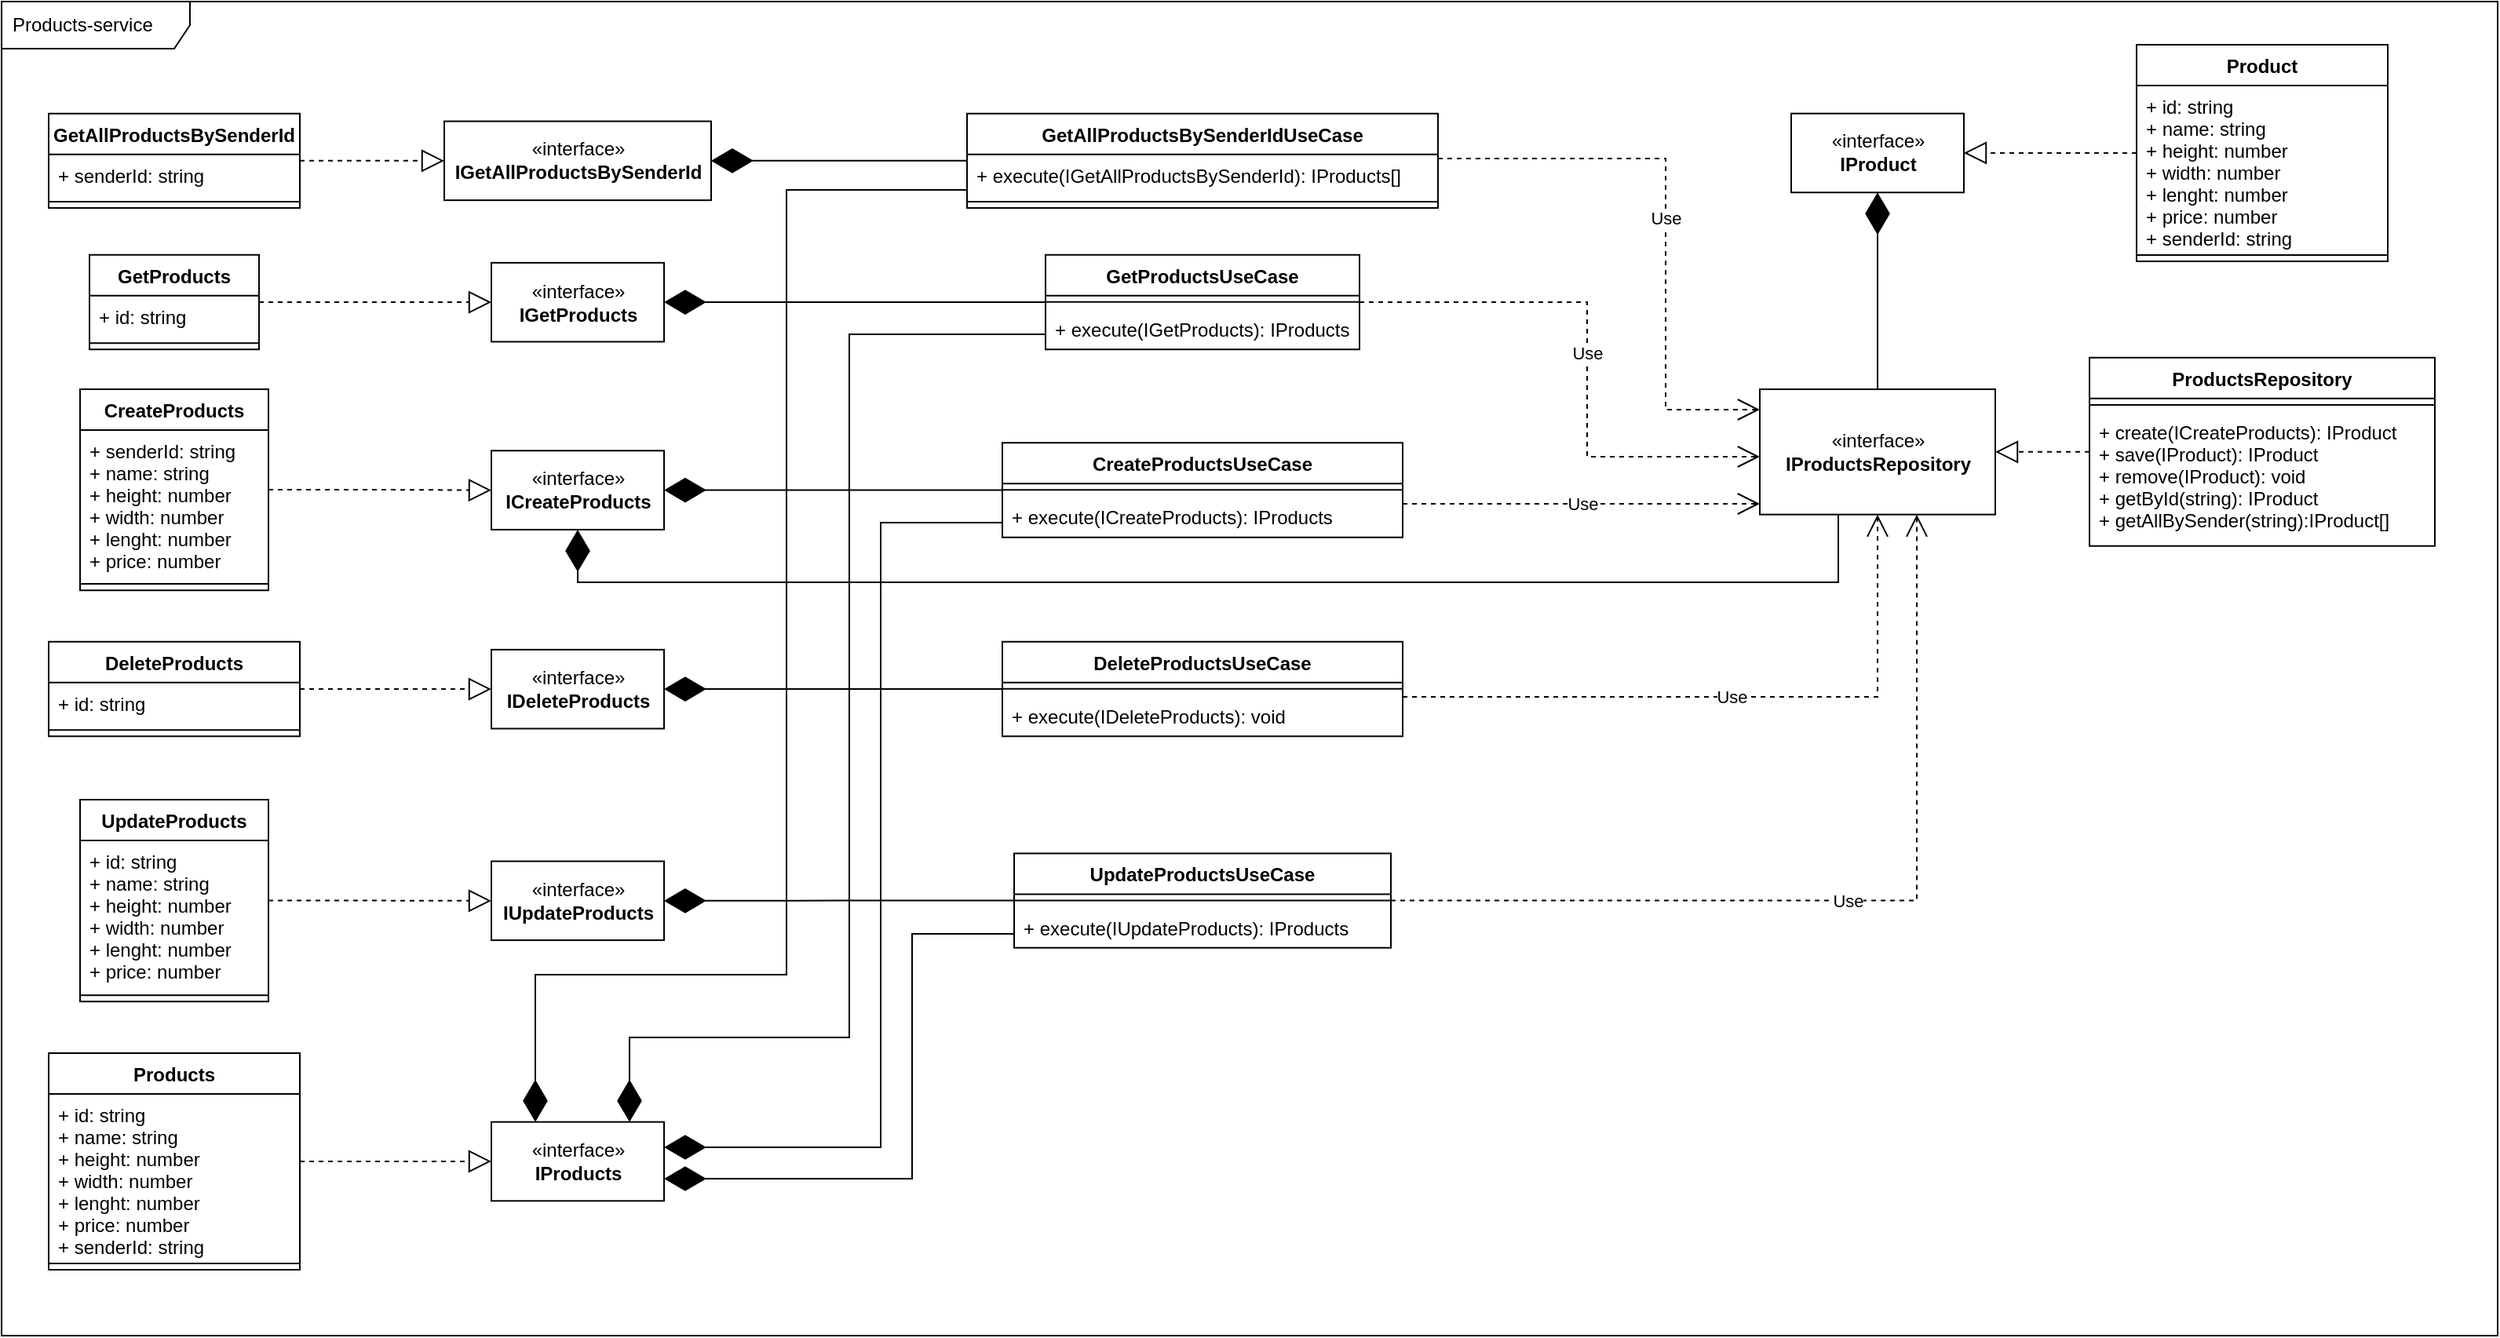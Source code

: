 <mxfile version="20.2.8" type="device"><diagram id="OosfGZgbaKI0ERzYSyZk" name="Página-1"><mxGraphModel dx="9858" dy="5706" grid="1" gridSize="10" guides="1" tooltips="1" connect="1" arrows="1" fold="1" page="1" pageScale="1" pageWidth="827" pageHeight="1169" math="0" shadow="0"><root><mxCell id="0"/><mxCell id="1" parent="0"/><mxCell id="jjWafnJXHhAvsStsx8nY-3" value="Products-service" style="shape=umlFrame;whiteSpace=wrap;html=1;width=120;height=30;boundedLbl=1;verticalAlign=middle;align=left;spacingLeft=5;" parent="1" vertex="1"><mxGeometry x="-7420" y="-4580" width="1590" height="850" as="geometry"/></mxCell><mxCell id="jjWafnJXHhAvsStsx8nY-5" value="«interface»&lt;br&gt;&lt;b&gt;IGetProducts&lt;br&gt;&lt;/b&gt;" style="html=1;" parent="1" vertex="1"><mxGeometry x="-7108" y="-4413.575" width="110" height="50.307" as="geometry"/></mxCell><mxCell id="jjWafnJXHhAvsStsx8nY-6" value="«interface»&lt;br&gt;&lt;b&gt;ICreateProducts&lt;br&gt;&lt;/b&gt;" style="html=1;" parent="1" vertex="1"><mxGeometry x="-7108" y="-4293.845" width="110" height="50.307" as="geometry"/></mxCell><mxCell id="jjWafnJXHhAvsStsx8nY-7" value="«interface»&lt;br&gt;&lt;b&gt;IDeleteProducts&lt;br&gt;&lt;/b&gt;" style="html=1;" parent="1" vertex="1"><mxGeometry x="-7108" y="-4167.071" width="110" height="50.307" as="geometry"/></mxCell><mxCell id="jjWafnJXHhAvsStsx8nY-8" value="«interface»&lt;br&gt;&lt;b&gt;IUpdateProducts&lt;/b&gt;" style="html=1;" parent="1" vertex="1"><mxGeometry x="-7108" y="-4032.248" width="110" height="50.307" as="geometry"/></mxCell><mxCell id="jjWafnJXHhAvsStsx8nY-9" value="«interface»&lt;br&gt;&lt;span style=&quot;text-align: left;&quot;&gt;&lt;b&gt;IGetAllProductsBySenderId&lt;/b&gt;&lt;/span&gt;" style="html=1;" parent="1" vertex="1"><mxGeometry x="-7138" y="-4503.721" width="170" height="50.307" as="geometry"/></mxCell><mxCell id="jjWafnJXHhAvsStsx8nY-13" value="GetAllProductsBySenderIdUseCase" style="swimlane;fontStyle=1;align=center;verticalAlign=top;childLayout=stackLayout;horizontal=1;startSize=26;horizontalStack=0;resizeParent=1;resizeParentMax=0;resizeLast=0;collapsible=1;marginBottom=0;" parent="1" vertex="1"><mxGeometry x="-6805" y="-4508.671" width="300" height="60.209" as="geometry"/></mxCell><mxCell id="jjWafnJXHhAvsStsx8nY-14" value="+ execute(IGetAllProductsBySenderId): IProducts[]" style="text;strokeColor=none;fillColor=none;align=left;verticalAlign=top;spacingLeft=4;spacingRight=4;overflow=hidden;rotatable=0;points=[[0,0.5],[1,0.5]];portConstraint=eastwest;" parent="jjWafnJXHhAvsStsx8nY-13" vertex="1"><mxGeometry y="26" width="300" height="26.16" as="geometry"/></mxCell><mxCell id="jjWafnJXHhAvsStsx8nY-15" value="" style="line;strokeWidth=1;fillColor=none;align=left;verticalAlign=middle;spacingTop=-1;spacingLeft=3;spacingRight=3;rotatable=0;labelPosition=right;points=[];portConstraint=eastwest;" parent="jjWafnJXHhAvsStsx8nY-13" vertex="1"><mxGeometry y="52.16" width="300" height="8.049" as="geometry"/></mxCell><mxCell id="jjWafnJXHhAvsStsx8nY-17" value="" style="endArrow=diamondThin;endFill=1;endSize=24;html=1;rounded=0;edgeStyle=orthogonalEdgeStyle;" parent="1" source="jjWafnJXHhAvsStsx8nY-13" target="jjWafnJXHhAvsStsx8nY-9" edge="1"><mxGeometry width="160" relative="1" as="geometry"><mxPoint x="-6944" y="-4393.453" as="sourcePoint"/><mxPoint x="-6784" y="-4393.453" as="targetPoint"/></mxGeometry></mxCell><mxCell id="jjWafnJXHhAvsStsx8nY-18" value="GetAllProductsBySenderId" style="swimlane;fontStyle=1;align=center;verticalAlign=top;childLayout=stackLayout;horizontal=1;startSize=26;horizontalStack=0;resizeParent=1;resizeParentMax=0;resizeLast=0;collapsible=1;marginBottom=0;" parent="1" vertex="1"><mxGeometry x="-7390" y="-4508.671" width="160" height="60.209" as="geometry"/></mxCell><mxCell id="jjWafnJXHhAvsStsx8nY-19" value="+ senderId: string" style="text;strokeColor=none;fillColor=none;align=left;verticalAlign=top;spacingLeft=4;spacingRight=4;overflow=hidden;rotatable=0;points=[[0,0.5],[1,0.5]];portConstraint=eastwest;" parent="jjWafnJXHhAvsStsx8nY-18" vertex="1"><mxGeometry y="26" width="160" height="26.16" as="geometry"/></mxCell><mxCell id="jjWafnJXHhAvsStsx8nY-20" value="" style="line;strokeWidth=1;fillColor=none;align=left;verticalAlign=middle;spacingTop=-1;spacingLeft=3;spacingRight=3;rotatable=0;labelPosition=right;points=[];portConstraint=eastwest;strokeColor=inherit;" parent="jjWafnJXHhAvsStsx8nY-18" vertex="1"><mxGeometry y="52.16" width="160" height="8.049" as="geometry"/></mxCell><mxCell id="jjWafnJXHhAvsStsx8nY-21" value="" style="endArrow=block;dashed=1;endFill=0;endSize=12;html=1;rounded=0;edgeStyle=orthogonalEdgeStyle;" parent="1" source="jjWafnJXHhAvsStsx8nY-18" target="jjWafnJXHhAvsStsx8nY-9" edge="1"><mxGeometry width="160" relative="1" as="geometry"><mxPoint x="-7354" y="-4453.821" as="sourcePoint"/><mxPoint x="-7194" y="-4453.821" as="targetPoint"/></mxGeometry></mxCell><mxCell id="jjWafnJXHhAvsStsx8nY-27" value="GetProductsUseCase" style="swimlane;fontStyle=1;align=center;verticalAlign=top;childLayout=stackLayout;horizontal=1;startSize=26;horizontalStack=0;resizeParent=1;resizeParentMax=0;resizeLast=0;collapsible=1;marginBottom=0;" parent="1" vertex="1"><mxGeometry x="-6755" y="-4418.606" width="200" height="60.209" as="geometry"/></mxCell><mxCell id="jjWafnJXHhAvsStsx8nY-28" value="" style="line;strokeWidth=1;fillColor=none;align=left;verticalAlign=middle;spacingTop=-1;spacingLeft=3;spacingRight=3;rotatable=0;labelPosition=right;points=[];portConstraint=eastwest;" parent="jjWafnJXHhAvsStsx8nY-27" vertex="1"><mxGeometry y="26" width="200" height="8.049" as="geometry"/></mxCell><mxCell id="jjWafnJXHhAvsStsx8nY-29" value="+ execute(IGetProducts): IProducts" style="text;strokeColor=none;fillColor=none;align=left;verticalAlign=top;spacingLeft=4;spacingRight=4;overflow=hidden;rotatable=0;points=[[0,0.5],[1,0.5]];portConstraint=eastwest;" parent="jjWafnJXHhAvsStsx8nY-27" vertex="1"><mxGeometry y="34.049" width="200" height="26.16" as="geometry"/></mxCell><mxCell id="jjWafnJXHhAvsStsx8nY-30" value="" style="endArrow=diamondThin;endFill=1;endSize=24;html=1;rounded=0;edgeStyle=orthogonalEdgeStyle;" parent="1" source="jjWafnJXHhAvsStsx8nY-27" target="jjWafnJXHhAvsStsx8nY-5" edge="1"><mxGeometry width="160" relative="1" as="geometry"><mxPoint x="-6964" y="-4343.146" as="sourcePoint"/><mxPoint x="-6804" y="-4343.146" as="targetPoint"/></mxGeometry></mxCell><mxCell id="jjWafnJXHhAvsStsx8nY-31" value="GetProducts" style="swimlane;fontStyle=1;align=center;verticalAlign=top;childLayout=stackLayout;horizontal=1;startSize=26;horizontalStack=0;resizeParent=1;resizeParentMax=0;resizeLast=0;collapsible=1;marginBottom=0;" parent="1" vertex="1"><mxGeometry x="-7364" y="-4418.606" width="108" height="60.209" as="geometry"/></mxCell><mxCell id="jjWafnJXHhAvsStsx8nY-32" value="+ id: string" style="text;strokeColor=none;fillColor=none;align=left;verticalAlign=top;spacingLeft=4;spacingRight=4;overflow=hidden;rotatable=0;points=[[0,0.5],[1,0.5]];portConstraint=eastwest;" parent="jjWafnJXHhAvsStsx8nY-31" vertex="1"><mxGeometry y="26" width="108" height="26.16" as="geometry"/></mxCell><mxCell id="jjWafnJXHhAvsStsx8nY-33" value="" style="line;strokeWidth=1;fillColor=none;align=left;verticalAlign=middle;spacingTop=-1;spacingLeft=3;spacingRight=3;rotatable=0;labelPosition=right;points=[];portConstraint=eastwest;" parent="jjWafnJXHhAvsStsx8nY-31" vertex="1"><mxGeometry y="52.16" width="108" height="8.049" as="geometry"/></mxCell><mxCell id="jjWafnJXHhAvsStsx8nY-34" value="" style="endArrow=block;dashed=1;endFill=0;endSize=12;html=1;rounded=0;edgeStyle=orthogonalEdgeStyle;" parent="1" source="jjWafnJXHhAvsStsx8nY-31" target="jjWafnJXHhAvsStsx8nY-5" edge="1"><mxGeometry width="160" relative="1" as="geometry"><mxPoint x="-7264" y="-4333.084" as="sourcePoint"/><mxPoint x="-7104" y="-4333.084" as="targetPoint"/></mxGeometry></mxCell><mxCell id="jjWafnJXHhAvsStsx8nY-35" value="CreateProductsUseCase" style="swimlane;fontStyle=1;align=center;verticalAlign=top;childLayout=stackLayout;horizontal=1;startSize=26;horizontalStack=0;resizeParent=1;resizeParentMax=0;resizeLast=0;collapsible=1;marginBottom=0;" parent="1" vertex="1"><mxGeometry x="-6782.5" y="-4298.875" width="255" height="60.209" as="geometry"/></mxCell><mxCell id="jjWafnJXHhAvsStsx8nY-36" value="" style="line;strokeWidth=1;fillColor=none;align=left;verticalAlign=middle;spacingTop=-1;spacingLeft=3;spacingRight=3;rotatable=0;labelPosition=right;points=[];portConstraint=eastwest;" parent="jjWafnJXHhAvsStsx8nY-35" vertex="1"><mxGeometry y="26" width="255" height="8.049" as="geometry"/></mxCell><mxCell id="jjWafnJXHhAvsStsx8nY-37" value="+ execute(ICreateProducts): IProducts" style="text;strokeColor=none;fillColor=none;align=left;verticalAlign=top;spacingLeft=4;spacingRight=4;overflow=hidden;rotatable=0;points=[[0,0.5],[1,0.5]];portConstraint=eastwest;" parent="jjWafnJXHhAvsStsx8nY-35" vertex="1"><mxGeometry y="34.049" width="255" height="26.16" as="geometry"/></mxCell><mxCell id="jjWafnJXHhAvsStsx8nY-38" value="" style="endArrow=diamondThin;endFill=1;endSize=24;html=1;rounded=0;edgeStyle=elbowEdgeStyle;" parent="1" source="jjWafnJXHhAvsStsx8nY-35" target="jjWafnJXHhAvsStsx8nY-6" edge="1"><mxGeometry width="160" relative="1" as="geometry"><mxPoint x="-6984" y="-4242.532" as="sourcePoint"/><mxPoint x="-6824" y="-4242.532" as="targetPoint"/></mxGeometry></mxCell><mxCell id="jjWafnJXHhAvsStsx8nY-39" value="CreateProducts" style="swimlane;fontStyle=1;align=center;verticalAlign=top;childLayout=stackLayout;horizontal=1;startSize=26;horizontalStack=0;resizeParent=1;resizeParentMax=0;resizeLast=0;collapsible=1;marginBottom=0;" parent="1" vertex="1"><mxGeometry x="-7370" y="-4332.98" width="120" height="128.049" as="geometry"/></mxCell><mxCell id="jjWafnJXHhAvsStsx8nY-40" value="+ senderId: string&#10;+ name: string&#10;+ height: number&#10;+ width: number&#10;+ lenght: number&#10;+ price: number" style="text;strokeColor=none;fillColor=none;align=left;verticalAlign=top;spacingLeft=4;spacingRight=4;overflow=hidden;rotatable=0;points=[[0,0.5],[1,0.5]];portConstraint=eastwest;" parent="jjWafnJXHhAvsStsx8nY-39" vertex="1"><mxGeometry y="26" width="120" height="94" as="geometry"/></mxCell><mxCell id="jjWafnJXHhAvsStsx8nY-41" value="" style="line;strokeWidth=1;fillColor=none;align=left;verticalAlign=middle;spacingTop=-1;spacingLeft=3;spacingRight=3;rotatable=0;labelPosition=right;points=[];portConstraint=eastwest;" parent="jjWafnJXHhAvsStsx8nY-39" vertex="1"><mxGeometry y="120" width="120" height="8.049" as="geometry"/></mxCell><mxCell id="jjWafnJXHhAvsStsx8nY-42" value="" style="endArrow=block;dashed=1;endFill=0;endSize=12;html=1;rounded=0;edgeStyle=orthogonalEdgeStyle;" parent="1" source="jjWafnJXHhAvsStsx8nY-39" target="jjWafnJXHhAvsStsx8nY-6" edge="1"><mxGeometry width="160" relative="1" as="geometry"><mxPoint x="-7234" y="-4262.654" as="sourcePoint"/><mxPoint x="-7074" y="-4262.654" as="targetPoint"/></mxGeometry></mxCell><mxCell id="jjWafnJXHhAvsStsx8nY-43" value="DeleteProducts" style="swimlane;fontStyle=1;align=center;verticalAlign=top;childLayout=stackLayout;horizontal=1;startSize=26;horizontalStack=0;resizeParent=1;resizeParentMax=0;resizeLast=0;collapsible=1;marginBottom=0;" parent="1" vertex="1"><mxGeometry x="-7390" y="-4172.102" width="160" height="60.209" as="geometry"/></mxCell><mxCell id="jjWafnJXHhAvsStsx8nY-44" value="+ id: string" style="text;strokeColor=none;fillColor=none;align=left;verticalAlign=top;spacingLeft=4;spacingRight=4;overflow=hidden;rotatable=0;points=[[0,0.5],[1,0.5]];portConstraint=eastwest;" parent="jjWafnJXHhAvsStsx8nY-43" vertex="1"><mxGeometry y="26" width="160" height="26.16" as="geometry"/></mxCell><mxCell id="jjWafnJXHhAvsStsx8nY-45" value="" style="line;strokeWidth=1;fillColor=none;align=left;verticalAlign=middle;spacingTop=-1;spacingLeft=3;spacingRight=3;rotatable=0;labelPosition=right;points=[];portConstraint=eastwest;" parent="jjWafnJXHhAvsStsx8nY-43" vertex="1"><mxGeometry y="52.16" width="160" height="8.049" as="geometry"/></mxCell><mxCell id="jjWafnJXHhAvsStsx8nY-46" value="" style="endArrow=block;dashed=1;endFill=0;endSize=12;html=1;rounded=0;" parent="1" source="jjWafnJXHhAvsStsx8nY-43" target="jjWafnJXHhAvsStsx8nY-7" edge="1"><mxGeometry width="160" relative="1" as="geometry"><mxPoint x="-7274" y="-4041.304" as="sourcePoint"/><mxPoint x="-7114" y="-4041.304" as="targetPoint"/></mxGeometry></mxCell><mxCell id="jjWafnJXHhAvsStsx8nY-47" value="DeleteProductsUseCase" style="swimlane;fontStyle=1;align=center;verticalAlign=top;childLayout=stackLayout;horizontal=1;startSize=26;horizontalStack=0;resizeParent=1;resizeParentMax=0;resizeLast=0;collapsible=1;marginBottom=0;" parent="1" vertex="1"><mxGeometry x="-6782.5" y="-4172.102" width="255" height="60.209" as="geometry"/></mxCell><mxCell id="jjWafnJXHhAvsStsx8nY-48" value="" style="line;strokeWidth=1;fillColor=none;align=left;verticalAlign=middle;spacingTop=-1;spacingLeft=3;spacingRight=3;rotatable=0;labelPosition=right;points=[];portConstraint=eastwest;" parent="jjWafnJXHhAvsStsx8nY-47" vertex="1"><mxGeometry y="26" width="255" height="8.049" as="geometry"/></mxCell><mxCell id="jjWafnJXHhAvsStsx8nY-49" value="+ execute(IDeleteProducts): void" style="text;strokeColor=none;fillColor=none;align=left;verticalAlign=top;spacingLeft=4;spacingRight=4;overflow=hidden;rotatable=0;points=[[0,0.5],[1,0.5]];portConstraint=eastwest;" parent="jjWafnJXHhAvsStsx8nY-47" vertex="1"><mxGeometry y="34.049" width="255" height="26.16" as="geometry"/></mxCell><mxCell id="jjWafnJXHhAvsStsx8nY-50" value="" style="endArrow=diamondThin;endFill=1;endSize=24;html=1;rounded=0;edgeStyle=orthogonalEdgeStyle;" parent="1" source="jjWafnJXHhAvsStsx8nY-47" target="jjWafnJXHhAvsStsx8nY-7" edge="1"><mxGeometry width="160" relative="1" as="geometry"><mxPoint x="-7014" y="-4051.365" as="sourcePoint"/><mxPoint x="-6854" y="-4051.365" as="targetPoint"/></mxGeometry></mxCell><mxCell id="jjWafnJXHhAvsStsx8nY-51" value="UpdateProducts" style="swimlane;fontStyle=1;align=center;verticalAlign=top;childLayout=stackLayout;horizontal=1;startSize=26;horizontalStack=0;resizeParent=1;resizeParentMax=0;resizeLast=0;collapsible=1;marginBottom=0;" parent="1" vertex="1"><mxGeometry x="-7370" y="-4071.488" width="120" height="128.626" as="geometry"/></mxCell><mxCell id="jjWafnJXHhAvsStsx8nY-52" value="+ id: string&#10;+ name: string&#10;+ height: number&#10;+ width: number&#10;+ lenght: number&#10;+ price: number" style="text;strokeColor=none;fillColor=none;align=left;verticalAlign=top;spacingLeft=4;spacingRight=4;overflow=hidden;rotatable=0;points=[[0,0.5],[1,0.5]];portConstraint=eastwest;" parent="jjWafnJXHhAvsStsx8nY-51" vertex="1"><mxGeometry y="26" width="120" height="94.577" as="geometry"/></mxCell><mxCell id="jjWafnJXHhAvsStsx8nY-53" value="" style="line;strokeWidth=1;fillColor=none;align=left;verticalAlign=middle;spacingTop=-1;spacingLeft=3;spacingRight=3;rotatable=0;labelPosition=right;points=[];portConstraint=eastwest;" parent="jjWafnJXHhAvsStsx8nY-51" vertex="1"><mxGeometry y="120.577" width="120" height="8.049" as="geometry"/></mxCell><mxCell id="jjWafnJXHhAvsStsx8nY-54" value="" style="endArrow=block;dashed=1;endFill=0;endSize=12;html=1;rounded=0;edgeStyle=orthogonalEdgeStyle;" parent="1" source="jjWafnJXHhAvsStsx8nY-51" target="jjWafnJXHhAvsStsx8nY-8" edge="1"><mxGeometry width="160" relative="1" as="geometry"><mxPoint x="-7244" y="-4021.181" as="sourcePoint"/><mxPoint x="-7084" y="-4021.181" as="targetPoint"/></mxGeometry></mxCell><mxCell id="jjWafnJXHhAvsStsx8nY-55" value="UpdateProductsUseCase" style="swimlane;fontStyle=1;align=center;verticalAlign=top;childLayout=stackLayout;horizontal=1;startSize=26;horizontalStack=0;resizeParent=1;resizeParentMax=0;resizeLast=0;collapsible=1;marginBottom=0;" parent="1" vertex="1"><mxGeometry x="-6775" y="-4037.279" width="240" height="60.209" as="geometry"/></mxCell><mxCell id="jjWafnJXHhAvsStsx8nY-56" value="" style="line;strokeWidth=1;fillColor=none;align=left;verticalAlign=middle;spacingTop=-1;spacingLeft=3;spacingRight=3;rotatable=0;labelPosition=right;points=[];portConstraint=eastwest;" parent="jjWafnJXHhAvsStsx8nY-55" vertex="1"><mxGeometry y="26" width="240" height="8.049" as="geometry"/></mxCell><mxCell id="jjWafnJXHhAvsStsx8nY-57" value="+ execute(IUpdateProducts): IProducts" style="text;strokeColor=none;fillColor=none;align=left;verticalAlign=top;spacingLeft=4;spacingRight=4;overflow=hidden;rotatable=0;points=[[0,0.5],[1,0.5]];portConstraint=eastwest;" parent="jjWafnJXHhAvsStsx8nY-55" vertex="1"><mxGeometry y="34.049" width="240" height="26.16" as="geometry"/></mxCell><mxCell id="jjWafnJXHhAvsStsx8nY-58" value="" style="endArrow=diamondThin;endFill=1;endSize=24;html=1;rounded=0;edgeStyle=orthogonalEdgeStyle;" parent="1" source="jjWafnJXHhAvsStsx8nY-55" target="jjWafnJXHhAvsStsx8nY-8" edge="1"><mxGeometry width="160" relative="1" as="geometry"><mxPoint x="-6924" y="-3930.628" as="sourcePoint"/><mxPoint x="-6764" y="-3930.628" as="targetPoint"/></mxGeometry></mxCell><mxCell id="jjWafnJXHhAvsStsx8nY-67" value="«interface»&lt;br&gt;&lt;b&gt;IProducts&lt;/b&gt;" style="html=1;" parent="1" vertex="1"><mxGeometry x="-7108" y="-3866.153" width="110" height="50.307" as="geometry"/></mxCell><mxCell id="jjWafnJXHhAvsStsx8nY-71" value="" style="endArrow=block;dashed=1;endFill=0;endSize=12;html=1;rounded=0;edgeStyle=orthogonalEdgeStyle;" parent="1" source="jjWafnJXHhAvsStsx8nY-111" target="jjWafnJXHhAvsStsx8nY-67" edge="1"><mxGeometry width="160" relative="1" as="geometry"><mxPoint x="-7250" y="-3685.21" as="sourcePoint"/><mxPoint x="-7064" y="-3568.418" as="targetPoint"/></mxGeometry></mxCell><mxCell id="jjWafnJXHhAvsStsx8nY-78" value="" style="endArrow=diamondThin;endFill=1;endSize=24;html=1;rounded=0;edgeStyle=orthogonalEdgeStyle;" parent="1" source="jjWafnJXHhAvsStsx8nY-13" target="jjWafnJXHhAvsStsx8nY-67" edge="1"><mxGeometry width="160" relative="1" as="geometry"><mxPoint x="-6980" y="-3734.431" as="sourcePoint"/><mxPoint x="-6820" y="-3734.431" as="targetPoint"/><Array as="points"><mxPoint x="-6920" y="-4460"/><mxPoint x="-6920" y="-3960"/><mxPoint x="-7080" y="-3960"/></Array></mxGeometry></mxCell><mxCell id="jjWafnJXHhAvsStsx8nY-80" value="" style="endArrow=diamondThin;endFill=1;endSize=24;html=1;rounded=0;edgeStyle=orthogonalEdgeStyle;" parent="1" source="jjWafnJXHhAvsStsx8nY-27" target="jjWafnJXHhAvsStsx8nY-67" edge="1"><mxGeometry width="160" relative="1" as="geometry"><mxPoint x="-6710" y="-3643.878" as="sourcePoint"/><mxPoint x="-6550" y="-3643.878" as="targetPoint"/><Array as="points"><mxPoint x="-6880" y="-4368"/><mxPoint x="-6880" y="-3920"/><mxPoint x="-7020" y="-3920"/></Array></mxGeometry></mxCell><mxCell id="jjWafnJXHhAvsStsx8nY-81" value="" style="endArrow=diamondThin;endFill=1;endSize=24;html=1;rounded=0;edgeStyle=orthogonalEdgeStyle;" parent="1" source="jjWafnJXHhAvsStsx8nY-35" target="jjWafnJXHhAvsStsx8nY-67" edge="1"><mxGeometry width="160" relative="1" as="geometry"><mxPoint x="-6940" y="-3653.939" as="sourcePoint"/><mxPoint x="-6780" y="-3653.939" as="targetPoint"/><Array as="points"><mxPoint x="-6860" y="-4248"/><mxPoint x="-6860" y="-3850"/></Array></mxGeometry></mxCell><mxCell id="jjWafnJXHhAvsStsx8nY-82" value="" style="endArrow=diamondThin;endFill=1;endSize=24;html=1;rounded=0;edgeStyle=orthogonalEdgeStyle;" parent="1" source="jjWafnJXHhAvsStsx8nY-55" target="jjWafnJXHhAvsStsx8nY-67" edge="1"><mxGeometry width="160" relative="1" as="geometry"><mxPoint x="-6820" y="-3684.124" as="sourcePoint"/><mxPoint x="-6660" y="-3684.124" as="targetPoint"/><Array as="points"><mxPoint x="-6840" y="-3986"/><mxPoint x="-6840" y="-3830"/></Array></mxGeometry></mxCell><mxCell id="jjWafnJXHhAvsStsx8nY-84" value="«interface»&lt;br&gt;&lt;b&gt;IProductsRepository&lt;br&gt;&lt;/b&gt;" style="html=1;" parent="1" vertex="1"><mxGeometry x="-6300" y="-4332.98" width="150" height="79.81" as="geometry"/></mxCell><mxCell id="jjWafnJXHhAvsStsx8nY-85" value="«interface»&lt;br&gt;&lt;b&gt;IProduct&lt;br&gt;&lt;/b&gt;" style="html=1;" parent="1" vertex="1"><mxGeometry x="-6280" y="-4508.67" width="110" height="50.307" as="geometry"/></mxCell><mxCell id="jjWafnJXHhAvsStsx8nY-86" value="" style="endArrow=diamondThin;endFill=1;endSize=24;html=1;rounded=0;edgeStyle=orthogonalEdgeStyle;" parent="1" source="jjWafnJXHhAvsStsx8nY-84" target="jjWafnJXHhAvsStsx8nY-85" edge="1"><mxGeometry width="160" relative="1" as="geometry"><mxPoint x="-6300" y="-4114.752" as="sourcePoint"/><mxPoint x="-6140" y="-4114.752" as="targetPoint"/></mxGeometry></mxCell><mxCell id="jjWafnJXHhAvsStsx8nY-92" value="" style="endArrow=block;dashed=1;endFill=0;endSize=12;html=1;rounded=0;edgeStyle=orthogonalEdgeStyle;" parent="1" source="jjWafnJXHhAvsStsx8nY-108" target="jjWafnJXHhAvsStsx8nY-85" edge="1"><mxGeometry width="160" relative="1" as="geometry"><mxPoint x="-6030" y="-4379.5" as="sourcePoint"/><mxPoint x="-6200" y="-4183.169" as="targetPoint"/></mxGeometry></mxCell><mxCell id="jjWafnJXHhAvsStsx8nY-97" value="ProductsRepository" style="swimlane;fontStyle=1;align=center;verticalAlign=top;childLayout=stackLayout;horizontal=1;startSize=26;horizontalStack=0;resizeParent=1;resizeParentMax=0;resizeLast=0;collapsible=1;marginBottom=0;" parent="1" vertex="1"><mxGeometry x="-6090" y="-4353.07" width="220" height="119.999" as="geometry"/></mxCell><mxCell id="jjWafnJXHhAvsStsx8nY-98" value="" style="line;strokeWidth=1;fillColor=none;align=left;verticalAlign=middle;spacingTop=-1;spacingLeft=3;spacingRight=3;rotatable=0;labelPosition=right;points=[];portConstraint=eastwest;" parent="jjWafnJXHhAvsStsx8nY-97" vertex="1"><mxGeometry y="26" width="220" height="8.049" as="geometry"/></mxCell><mxCell id="jjWafnJXHhAvsStsx8nY-99" value="+ create(ICreateProducts): IProduct&#10;+ save(IProduct): IProduct&#10;+ remove(IProduct): void&#10;+ getById(string): IProduct&#10;+ getAllBySender(string):IProduct[]&#10;" style="text;strokeColor=none;fillColor=none;align=left;verticalAlign=top;spacingLeft=4;spacingRight=4;overflow=hidden;rotatable=0;points=[[0,0.5],[1,0.5]];portConstraint=eastwest;" parent="jjWafnJXHhAvsStsx8nY-97" vertex="1"><mxGeometry y="34.049" width="220" height="85.95" as="geometry"/></mxCell><mxCell id="jjWafnJXHhAvsStsx8nY-100" value="" style="endArrow=block;dashed=1;endFill=0;endSize=12;html=1;rounded=0;edgeStyle=orthogonalEdgeStyle;" parent="1" source="jjWafnJXHhAvsStsx8nY-97" target="jjWafnJXHhAvsStsx8nY-84" edge="1"><mxGeometry width="160" relative="1" as="geometry"><mxPoint x="-6290" y="-4096.641" as="sourcePoint"/><mxPoint x="-6130" y="-4096.641" as="targetPoint"/></mxGeometry></mxCell><mxCell id="jjWafnJXHhAvsStsx8nY-102" value="Use" style="endArrow=open;endSize=12;dashed=1;html=1;rounded=0;edgeStyle=orthogonalEdgeStyle;" parent="1" source="jjWafnJXHhAvsStsx8nY-55" target="jjWafnJXHhAvsStsx8nY-84" edge="1"><mxGeometry width="160" relative="1" as="geometry"><mxPoint x="-6380" y="-3985.966" as="sourcePoint"/><mxPoint x="-6220" y="-3985.966" as="targetPoint"/><Array as="points"><mxPoint x="-6200" y="-4007"/></Array></mxGeometry></mxCell><mxCell id="jjWafnJXHhAvsStsx8nY-103" value="Use" style="endArrow=open;endSize=12;dashed=1;html=1;rounded=0;edgeStyle=orthogonalEdgeStyle;" parent="1" source="jjWafnJXHhAvsStsx8nY-47" target="jjWafnJXHhAvsStsx8nY-84" edge="1"><mxGeometry width="160" relative="1" as="geometry"><mxPoint x="-6510" y="-4207.317" as="sourcePoint"/><mxPoint x="-6390" y="-4146.948" as="targetPoint"/><Array as="points"><mxPoint x="-6225" y="-4137"/></Array></mxGeometry></mxCell><mxCell id="jjWafnJXHhAvsStsx8nY-104" value="Use" style="endArrow=open;endSize=12;dashed=1;html=1;rounded=0;edgeStyle=orthogonalEdgeStyle;" parent="1" source="jjWafnJXHhAvsStsx8nY-35" target="jjWafnJXHhAvsStsx8nY-84" edge="1"><mxGeometry width="160" relative="1" as="geometry"><mxPoint x="-6460" y="-4267.685" as="sourcePoint"/><mxPoint x="-6300" y="-4267.685" as="targetPoint"/><Array as="points"><mxPoint x="-6340" y="-4260"/><mxPoint x="-6340" y="-4260"/></Array></mxGeometry></mxCell><mxCell id="jjWafnJXHhAvsStsx8nY-105" value="Use" style="endArrow=open;endSize=12;dashed=1;html=1;rounded=0;edgeStyle=orthogonalEdgeStyle;" parent="1" source="jjWafnJXHhAvsStsx8nY-27" target="jjWafnJXHhAvsStsx8nY-84" edge="1"><mxGeometry width="160" relative="1" as="geometry"><mxPoint x="-6510" y="-4338.115" as="sourcePoint"/><mxPoint x="-6350" y="-4338.115" as="targetPoint"/><Array as="points"><mxPoint x="-6410" y="-4388"/><mxPoint x="-6410" y="-4290"/></Array></mxGeometry></mxCell><mxCell id="jjWafnJXHhAvsStsx8nY-107" value="Use" style="endArrow=open;endSize=12;dashed=1;html=1;rounded=0;edgeStyle=orthogonalEdgeStyle;" parent="1" source="jjWafnJXHhAvsStsx8nY-13" target="jjWafnJXHhAvsStsx8nY-84" edge="1"><mxGeometry width="160" relative="1" as="geometry"><mxPoint x="-6460" y="-4448.79" as="sourcePoint"/><mxPoint x="-6300" y="-4448.79" as="targetPoint"/><Array as="points"><mxPoint x="-6360" y="-4480"/><mxPoint x="-6360" y="-4320"/></Array></mxGeometry></mxCell><mxCell id="jjWafnJXHhAvsStsx8nY-108" value="Product" style="swimlane;fontStyle=1;align=center;verticalAlign=top;childLayout=stackLayout;horizontal=1;startSize=26;horizontalStack=0;resizeParent=1;resizeParentMax=0;resizeLast=0;collapsible=1;marginBottom=0;" parent="1" vertex="1"><mxGeometry x="-6060" y="-4552.52" width="160" height="138" as="geometry"/></mxCell><mxCell id="jjWafnJXHhAvsStsx8nY-109" value="+ id: string&#10;+ name: string&#10;+ height: number&#10;+ width: number&#10;+ lenght: number&#10;+ price: number&#10;+ senderId: string" style="text;strokeColor=none;fillColor=none;align=left;verticalAlign=top;spacingLeft=4;spacingRight=4;overflow=hidden;rotatable=0;points=[[0,0.5],[1,0.5]];portConstraint=eastwest;" parent="jjWafnJXHhAvsStsx8nY-108" vertex="1"><mxGeometry y="26" width="160" height="104" as="geometry"/></mxCell><mxCell id="jjWafnJXHhAvsStsx8nY-110" value="" style="line;strokeWidth=1;fillColor=none;align=left;verticalAlign=middle;spacingTop=-1;spacingLeft=3;spacingRight=3;rotatable=0;labelPosition=right;points=[];portConstraint=eastwest;" parent="jjWafnJXHhAvsStsx8nY-108" vertex="1"><mxGeometry y="130" width="160" height="8" as="geometry"/></mxCell><mxCell id="jjWafnJXHhAvsStsx8nY-111" value="Products" style="swimlane;fontStyle=1;align=center;verticalAlign=top;childLayout=stackLayout;horizontal=1;startSize=26;horizontalStack=0;resizeParent=1;resizeParentMax=0;resizeLast=0;collapsible=1;marginBottom=0;" parent="1" vertex="1"><mxGeometry x="-7390" y="-3910" width="160" height="138" as="geometry"/></mxCell><mxCell id="jjWafnJXHhAvsStsx8nY-112" value="+ id: string&#10;+ name: string&#10;+ height: number&#10;+ width: number&#10;+ lenght: number&#10;+ price: number&#10;+ senderId: string" style="text;strokeColor=none;fillColor=none;align=left;verticalAlign=top;spacingLeft=4;spacingRight=4;overflow=hidden;rotatable=0;points=[[0,0.5],[1,0.5]];portConstraint=eastwest;" parent="jjWafnJXHhAvsStsx8nY-111" vertex="1"><mxGeometry y="26" width="160" height="104" as="geometry"/></mxCell><mxCell id="jjWafnJXHhAvsStsx8nY-113" value="" style="line;strokeWidth=1;fillColor=none;align=left;verticalAlign=middle;spacingTop=-1;spacingLeft=3;spacingRight=3;rotatable=0;labelPosition=right;points=[];portConstraint=eastwest;" parent="jjWafnJXHhAvsStsx8nY-111" vertex="1"><mxGeometry y="130" width="160" height="8" as="geometry"/></mxCell><mxCell id="eA-JMWs5soX48R4FjuW0-1" value="" style="endArrow=diamondThin;endFill=1;endSize=24;html=1;rounded=0;edgeStyle=orthogonalEdgeStyle;" parent="1" source="jjWafnJXHhAvsStsx8nY-84" target="jjWafnJXHhAvsStsx8nY-6" edge="1"><mxGeometry width="160" relative="1" as="geometry"><mxPoint x="-7100" y="-4340" as="sourcePoint"/><mxPoint x="-6940" y="-4340" as="targetPoint"/><Array as="points"><mxPoint x="-6250" y="-4210"/><mxPoint x="-7053" y="-4210"/></Array></mxGeometry></mxCell></root></mxGraphModel></diagram></mxfile>